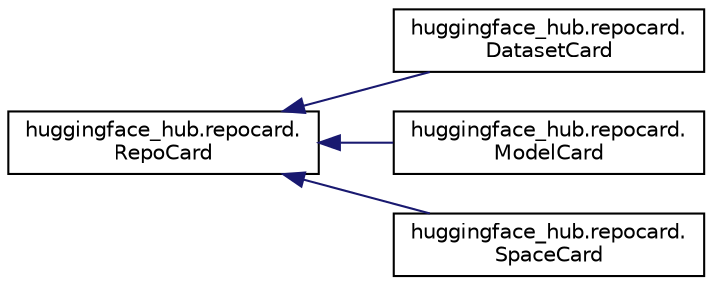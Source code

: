 digraph "Graphical Class Hierarchy"
{
 // LATEX_PDF_SIZE
  edge [fontname="Helvetica",fontsize="10",labelfontname="Helvetica",labelfontsize="10"];
  node [fontname="Helvetica",fontsize="10",shape=record];
  rankdir="LR";
  Node0 [label="huggingface_hub.repocard.\lRepoCard",height=0.2,width=0.4,color="black", fillcolor="white", style="filled",URL="$classhuggingface__hub_1_1repocard_1_1RepoCard.html",tooltip=" "];
  Node0 -> Node1 [dir="back",color="midnightblue",fontsize="10",style="solid",fontname="Helvetica"];
  Node1 [label="huggingface_hub.repocard.\lDatasetCard",height=0.2,width=0.4,color="black", fillcolor="white", style="filled",URL="$classhuggingface__hub_1_1repocard_1_1DatasetCard.html",tooltip=" "];
  Node0 -> Node2 [dir="back",color="midnightblue",fontsize="10",style="solid",fontname="Helvetica"];
  Node2 [label="huggingface_hub.repocard.\lModelCard",height=0.2,width=0.4,color="black", fillcolor="white", style="filled",URL="$classhuggingface__hub_1_1repocard_1_1ModelCard.html",tooltip=" "];
  Node0 -> Node3 [dir="back",color="midnightblue",fontsize="10",style="solid",fontname="Helvetica"];
  Node3 [label="huggingface_hub.repocard.\lSpaceCard",height=0.2,width=0.4,color="black", fillcolor="white", style="filled",URL="$classhuggingface__hub_1_1repocard_1_1SpaceCard.html",tooltip=" "];
}
